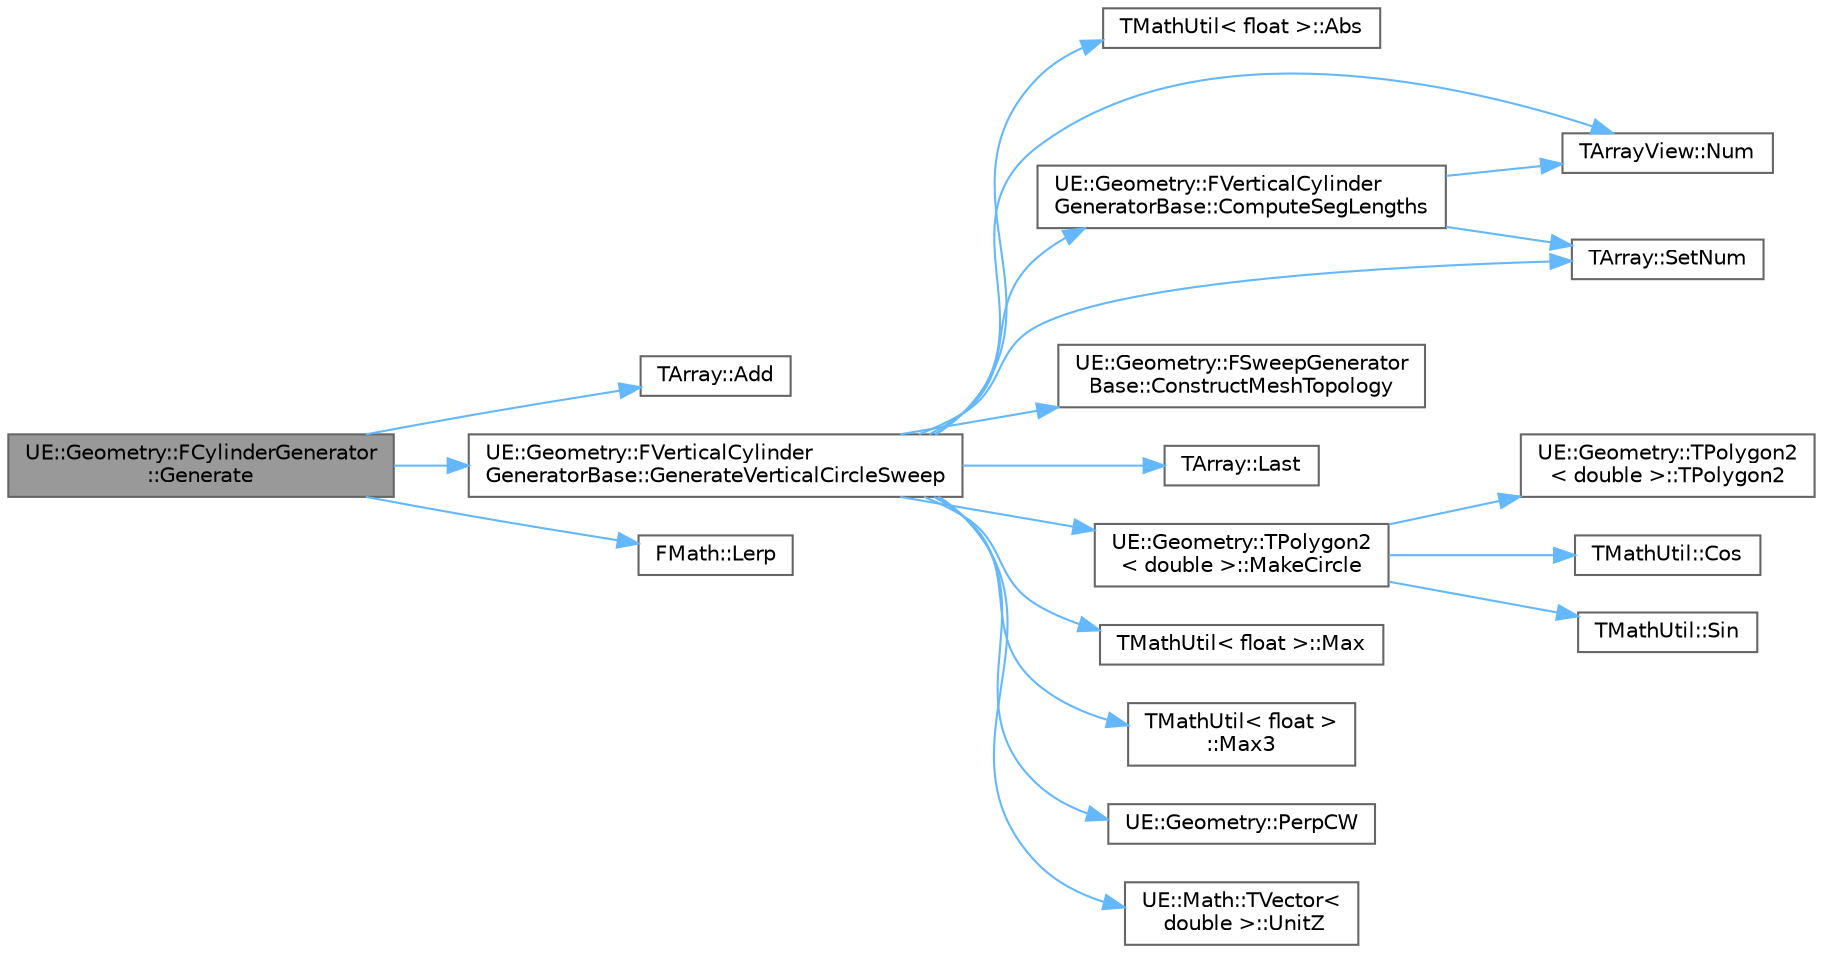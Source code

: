 digraph "UE::Geometry::FCylinderGenerator::Generate"
{
 // INTERACTIVE_SVG=YES
 // LATEX_PDF_SIZE
  bgcolor="transparent";
  edge [fontname=Helvetica,fontsize=10,labelfontname=Helvetica,labelfontsize=10];
  node [fontname=Helvetica,fontsize=10,shape=box,height=0.2,width=0.4];
  rankdir="LR";
  Node1 [id="Node000001",label="UE::Geometry::FCylinderGenerator\l::Generate",height=0.2,width=0.4,color="gray40", fillcolor="grey60", style="filled", fontcolor="black",tooltip="Generate the mesh."];
  Node1 -> Node2 [id="edge1_Node000001_Node000002",color="steelblue1",style="solid",tooltip=" "];
  Node2 [id="Node000002",label="TArray::Add",height=0.2,width=0.4,color="grey40", fillcolor="white", style="filled",URL="$d4/d52/classTArray.html#a94f6bf2bef04382fc79010abad57d823",tooltip="Adds a new item to the end of the array, possibly reallocating the whole array to fit."];
  Node1 -> Node3 [id="edge2_Node000001_Node000003",color="steelblue1",style="solid",tooltip=" "];
  Node3 [id="Node000003",label="UE::Geometry::FVerticalCylinder\lGeneratorBase::GenerateVerticalCircleSweep",height=0.2,width=0.4,color="grey40", fillcolor="white", style="filled",URL="$d3/d04/classUE_1_1Geometry_1_1FVerticalCylinderGeneratorBase.html#a0c16afb1a25dfe4512d03b5c190c6499",tooltip=" "];
  Node3 -> Node4 [id="edge3_Node000003_Node000004",color="steelblue1",style="solid",tooltip=" "];
  Node4 [id="Node000004",label="TMathUtil\< float \>::Abs",height=0.2,width=0.4,color="grey40", fillcolor="white", style="filled",URL="$df/d8b/classTMathUtil.html#aa4b523e8f8c0985c28dc04179b68bd46",tooltip=" "];
  Node3 -> Node5 [id="edge4_Node000003_Node000005",color="steelblue1",style="solid",tooltip=" "];
  Node5 [id="Node000005",label="UE::Geometry::FVerticalCylinder\lGeneratorBase::ComputeSegLengths",height=0.2,width=0.4,color="grey40", fillcolor="white", style="filled",URL="$d3/d04/classUE_1_1Geometry_1_1FVerticalCylinderGeneratorBase.html#a702d94ed8f3c32210372f345c410208f",tooltip=" "];
  Node5 -> Node6 [id="edge5_Node000005_Node000006",color="steelblue1",style="solid",tooltip=" "];
  Node6 [id="Node000006",label="TArrayView::Num",height=0.2,width=0.4,color="grey40", fillcolor="white", style="filled",URL="$db/d13/classTArrayView.html#ae5b1658ae1312e54b0d669664cbf88ed",tooltip="Returns number of elements in array."];
  Node5 -> Node7 [id="edge6_Node000005_Node000007",color="steelblue1",style="solid",tooltip=" "];
  Node7 [id="Node000007",label="TArray::SetNum",height=0.2,width=0.4,color="grey40", fillcolor="white", style="filled",URL="$d4/d52/classTArray.html#a38b903bce3a5367f41d2268ee6a58d0a",tooltip="Resizes array to given number of elements."];
  Node3 -> Node8 [id="edge7_Node000003_Node000008",color="steelblue1",style="solid",tooltip=" "];
  Node8 [id="Node000008",label="UE::Geometry::FSweepGenerator\lBase::ConstructMeshTopology",height=0.2,width=0.4,color="grey40", fillcolor="white", style="filled",URL="$d1/d03/classUE_1_1Geometry_1_1FSweepGeneratorBase.html#ae4c407418ccf6da6feb94faf27c2e428",tooltip="Shared logic for creating vertex buffers and triangulations across all sweep primitives Note: Does no..."];
  Node3 -> Node9 [id="edge8_Node000003_Node000009",color="steelblue1",style="solid",tooltip=" "];
  Node9 [id="Node000009",label="TArray::Last",height=0.2,width=0.4,color="grey40", fillcolor="white", style="filled",URL="$d4/d52/classTArray.html#a54e358b8ed7baf5f8442aa1b71c89017",tooltip="Returns n-th last element from the array."];
  Node3 -> Node10 [id="edge9_Node000003_Node000010",color="steelblue1",style="solid",tooltip=" "];
  Node10 [id="Node000010",label="UE::Geometry::TPolygon2\l\< double \>::MakeCircle",height=0.2,width=0.4,color="grey40", fillcolor="white", style="filled",URL="$d0/df8/classUE_1_1Geometry_1_1TPolygon2.html#a90ea5249ea0cc1e8e4761a5bbdb5f771",tooltip=" "];
  Node10 -> Node11 [id="edge10_Node000010_Node000011",color="steelblue1",style="solid",tooltip=" "];
  Node11 [id="Node000011",label="UE::Geometry::TPolygon2\l\< double \>::TPolygon2",height=0.2,width=0.4,color="grey40", fillcolor="white", style="filled",URL="$d0/df8/classUE_1_1Geometry_1_1TPolygon2.html#abeccdd4b1b0922881ead164f6922b21c",tooltip=" "];
  Node10 -> Node12 [id="edge11_Node000010_Node000012",color="steelblue1",style="solid",tooltip=" "];
  Node12 [id="Node000012",label="TMathUtil::Cos",height=0.2,width=0.4,color="grey40", fillcolor="white", style="filled",URL="$df/d8b/classTMathUtil.html#a15e67afe8526905190c2e51347a3b3bc",tooltip=" "];
  Node10 -> Node13 [id="edge12_Node000010_Node000013",color="steelblue1",style="solid",tooltip=" "];
  Node13 [id="Node000013",label="TMathUtil::Sin",height=0.2,width=0.4,color="grey40", fillcolor="white", style="filled",URL="$df/d8b/classTMathUtil.html#a5115f9f430885502f00cf746e191886b",tooltip=" "];
  Node3 -> Node14 [id="edge13_Node000003_Node000014",color="steelblue1",style="solid",tooltip=" "];
  Node14 [id="Node000014",label="TMathUtil\< float \>::Max",height=0.2,width=0.4,color="grey40", fillcolor="white", style="filled",URL="$df/d8b/classTMathUtil.html#a86aea4032b8128254507117600b4a3af",tooltip=" "];
  Node3 -> Node15 [id="edge14_Node000003_Node000015",color="steelblue1",style="solid",tooltip=" "];
  Node15 [id="Node000015",label="TMathUtil\< float \>\l::Max3",height=0.2,width=0.4,color="grey40", fillcolor="white", style="filled",URL="$df/d8b/classTMathUtil.html#a8e7ddee1d93196463783765648fec33c",tooltip=" "];
  Node3 -> Node6 [id="edge15_Node000003_Node000006",color="steelblue1",style="solid",tooltip=" "];
  Node3 -> Node16 [id="edge16_Node000003_Node000016",color="steelblue1",style="solid",tooltip=" "];
  Node16 [id="Node000016",label="UE::Geometry::PerpCW",height=0.2,width=0.4,color="grey40", fillcolor="white", style="filled",URL="$d9/d39/namespaceUE_1_1Geometry.html#a2e14ecf9cad4639573f438d306ccd822",tooltip=" "];
  Node3 -> Node7 [id="edge17_Node000003_Node000007",color="steelblue1",style="solid",tooltip=" "];
  Node3 -> Node17 [id="edge18_Node000003_Node000017",color="steelblue1",style="solid",tooltip=" "];
  Node17 [id="Node000017",label="UE::Math::TVector\<\l double \>::UnitZ",height=0.2,width=0.4,color="grey40", fillcolor="white", style="filled",URL="$de/d77/structUE_1_1Math_1_1TVector.html#a4f82c347efaed07b5580a24dcf2f4f0c",tooltip=" "];
  Node1 -> Node18 [id="edge19_Node000001_Node000018",color="steelblue1",style="solid",tooltip=" "];
  Node18 [id="Node000018",label="FMath::Lerp",height=0.2,width=0.4,color="grey40", fillcolor="white", style="filled",URL="$dc/d20/structFMath.html#a66fea1deeb3d78e748d87fcf1d4e1a3b",tooltip="Performs a linear interpolation between two values, Alpha ranges from 0-1."];
}
